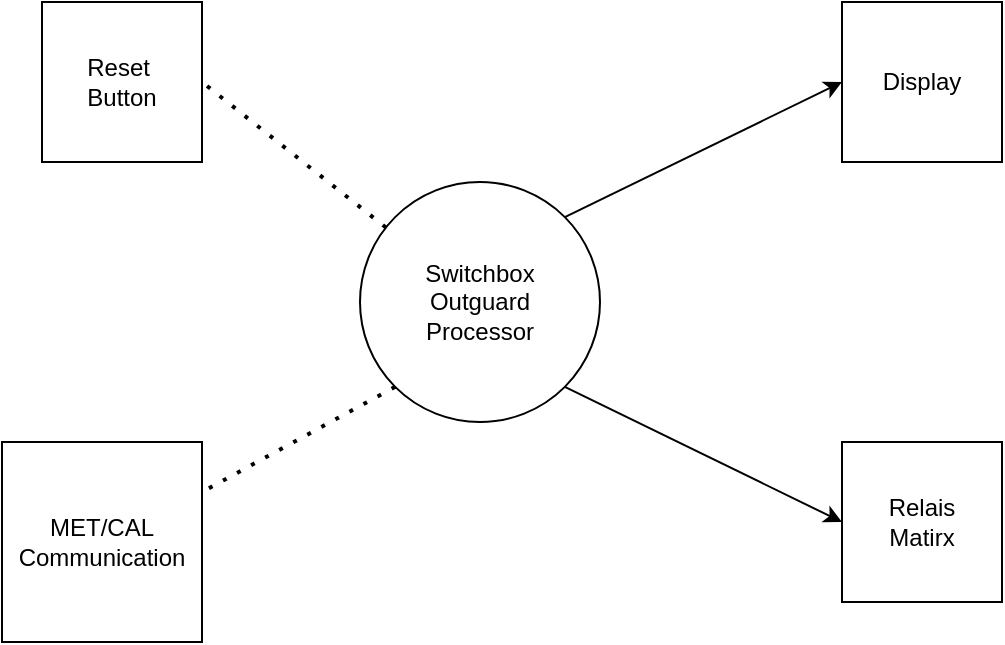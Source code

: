 <mxfile version="16.5.6" type="github">
  <diagram id="C5RBs43oDa-KdzZeNtuy" name="Page-1">
    <mxGraphModel dx="702" dy="743" grid="1" gridSize="10" guides="1" tooltips="1" connect="1" arrows="1" fold="1" page="1" pageScale="1" pageWidth="827" pageHeight="1169" math="0" shadow="0">
      <root>
        <mxCell id="WIyWlLk6GJQsqaUBKTNV-0" />
        <mxCell id="WIyWlLk6GJQsqaUBKTNV-1" parent="WIyWlLk6GJQsqaUBKTNV-0" />
        <mxCell id="b3KOr0M64VRzY9FIqHWj-0" value="Switchbox&lt;br&gt;Outguard&lt;br&gt;Processor" style="ellipse;whiteSpace=wrap;html=1;aspect=fixed;" vertex="1" parent="WIyWlLk6GJQsqaUBKTNV-1">
          <mxGeometry x="319" y="250" width="120" height="120" as="geometry" />
        </mxCell>
        <mxCell id="b3KOr0M64VRzY9FIqHWj-1" value="Display" style="whiteSpace=wrap;html=1;aspect=fixed;" vertex="1" parent="WIyWlLk6GJQsqaUBKTNV-1">
          <mxGeometry x="560" y="160" width="80" height="80" as="geometry" />
        </mxCell>
        <mxCell id="b3KOr0M64VRzY9FIqHWj-2" value="Reset&amp;nbsp;&lt;br&gt;Button" style="whiteSpace=wrap;html=1;aspect=fixed;" vertex="1" parent="WIyWlLk6GJQsqaUBKTNV-1">
          <mxGeometry x="160" y="160" width="80" height="80" as="geometry" />
        </mxCell>
        <mxCell id="b3KOr0M64VRzY9FIqHWj-3" value="Relais&lt;br&gt;Matirx" style="whiteSpace=wrap;html=1;aspect=fixed;" vertex="1" parent="WIyWlLk6GJQsqaUBKTNV-1">
          <mxGeometry x="560" y="380" width="80" height="80" as="geometry" />
        </mxCell>
        <mxCell id="b3KOr0M64VRzY9FIqHWj-4" value="MET/CAL&lt;br&gt;Communication&lt;br&gt;" style="whiteSpace=wrap;html=1;aspect=fixed;" vertex="1" parent="WIyWlLk6GJQsqaUBKTNV-1">
          <mxGeometry x="140" y="380" width="100" height="100" as="geometry" />
        </mxCell>
        <mxCell id="b3KOr0M64VRzY9FIqHWj-5" value="" style="endArrow=classic;html=1;rounded=0;entryX=0;entryY=0.5;entryDx=0;entryDy=0;exitX=1;exitY=0;exitDx=0;exitDy=0;" edge="1" parent="WIyWlLk6GJQsqaUBKTNV-1" source="b3KOr0M64VRzY9FIqHWj-0" target="b3KOr0M64VRzY9FIqHWj-1">
          <mxGeometry width="50" height="50" relative="1" as="geometry">
            <mxPoint x="340" y="290" as="sourcePoint" />
            <mxPoint x="390" y="240" as="targetPoint" />
          </mxGeometry>
        </mxCell>
        <mxCell id="b3KOr0M64VRzY9FIqHWj-6" value="" style="endArrow=none;dashed=1;html=1;dashPattern=1 3;strokeWidth=2;rounded=0;entryX=1;entryY=0.5;entryDx=0;entryDy=0;" edge="1" parent="WIyWlLk6GJQsqaUBKTNV-1" source="b3KOr0M64VRzY9FIqHWj-0" target="b3KOr0M64VRzY9FIqHWj-2">
          <mxGeometry width="50" height="50" relative="1" as="geometry">
            <mxPoint x="340" y="290" as="sourcePoint" />
            <mxPoint x="390" y="240" as="targetPoint" />
          </mxGeometry>
        </mxCell>
        <mxCell id="b3KOr0M64VRzY9FIqHWj-8" value="" style="endArrow=classic;html=1;rounded=0;entryX=0;entryY=0.5;entryDx=0;entryDy=0;exitX=1;exitY=1;exitDx=0;exitDy=0;" edge="1" parent="WIyWlLk6GJQsqaUBKTNV-1" source="b3KOr0M64VRzY9FIqHWj-0" target="b3KOr0M64VRzY9FIqHWj-3">
          <mxGeometry width="50" height="50" relative="1" as="geometry">
            <mxPoint x="440" y="330" as="sourcePoint" />
            <mxPoint x="390" y="240" as="targetPoint" />
          </mxGeometry>
        </mxCell>
        <mxCell id="b3KOr0M64VRzY9FIqHWj-9" value="" style="endArrow=none;dashed=1;html=1;dashPattern=1 3;strokeWidth=2;rounded=0;entryX=1;entryY=0.25;entryDx=0;entryDy=0;exitX=0;exitY=1;exitDx=0;exitDy=0;" edge="1" parent="WIyWlLk6GJQsqaUBKTNV-1" source="b3KOr0M64VRzY9FIqHWj-0" target="b3KOr0M64VRzY9FIqHWj-4">
          <mxGeometry width="50" height="50" relative="1" as="geometry">
            <mxPoint x="340" y="290" as="sourcePoint" />
            <mxPoint x="390" y="240" as="targetPoint" />
          </mxGeometry>
        </mxCell>
      </root>
    </mxGraphModel>
  </diagram>
</mxfile>
